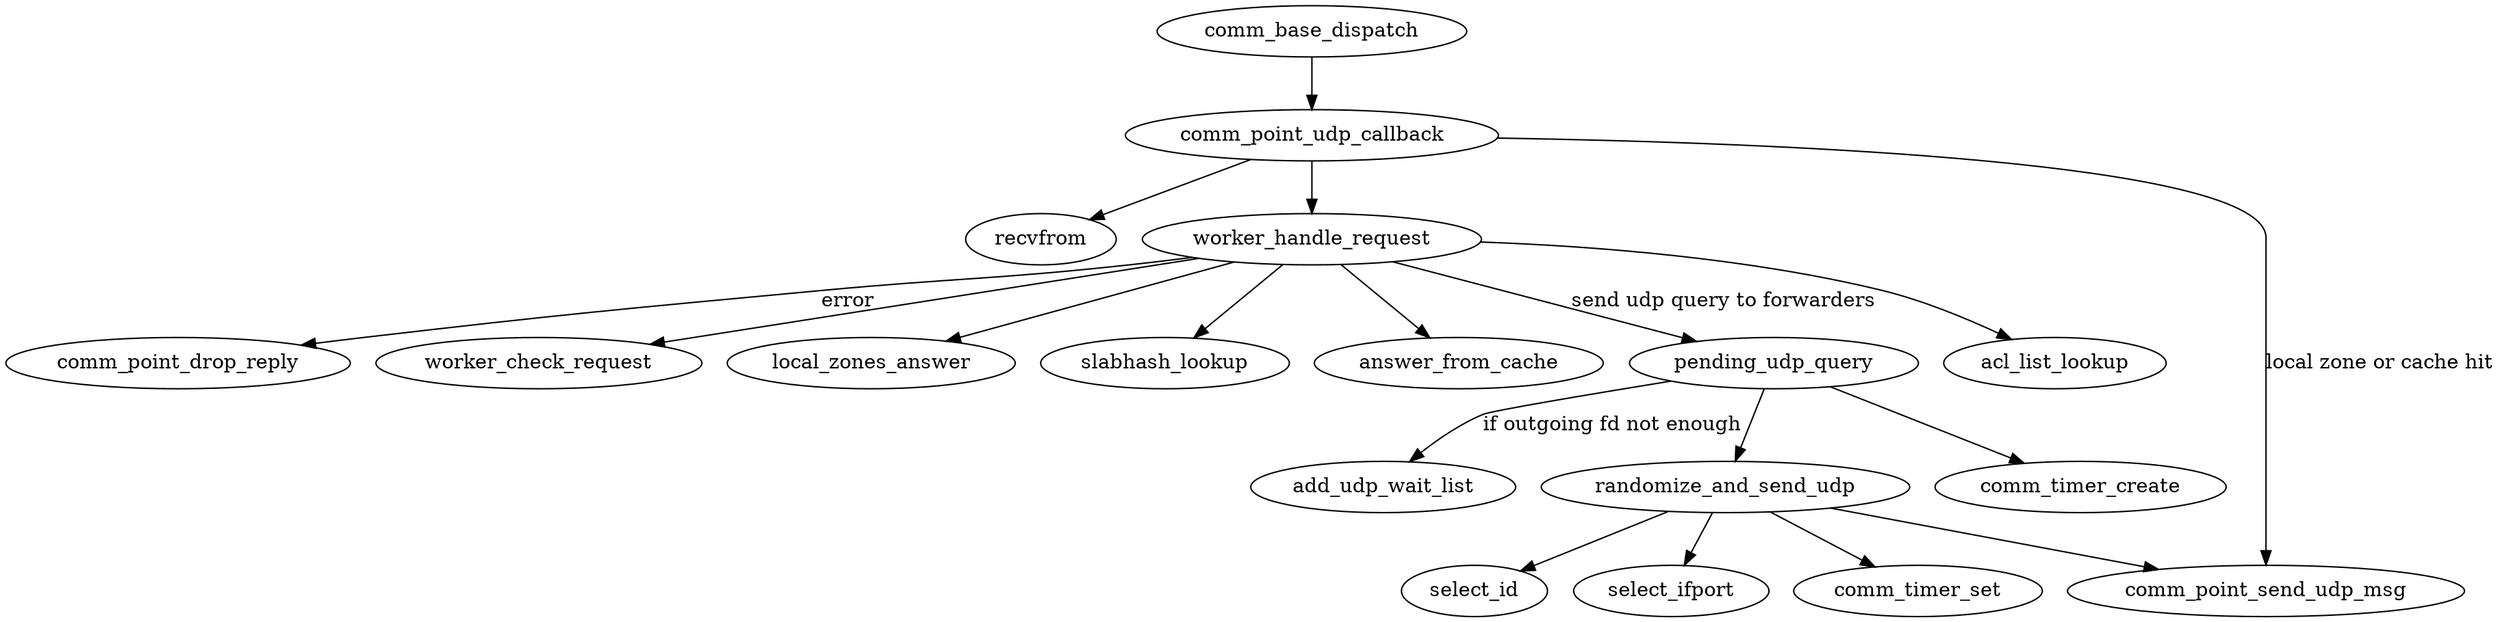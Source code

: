 digraph pic1 {
  comm_base_dispatch -> comm_point_udp_callback
  comm_point_udp_callback -> recvfrom
  comm_point_udp_callback -> worker_handle_request
  worker_handle_request -> acl_list_lookup
  worker_handle_request -> comm_point_drop_reply [label="error"]
  worker_handle_request -> worker_check_request
  worker_handle_request -> local_zones_answer
  worker_handle_request -> slabhash_lookup
  worker_handle_request -> answer_from_cache
  worker_handle_request -> pending_udp_query [label="send udp query to forwarders"]
  comm_point_udp_callback -> comm_point_send_udp_msg [label="local zone or cache hit"];
  pending_udp_query -> comm_timer_create;
  pending_udp_query -> add_udp_wait_list [label="if outgoing fd not enough"]
  pending_udp_query -> randomize_and_send_udp;
  randomize_and_send_udp -> select_id;
  randomize_and_send_udp -> select_ifport;
  randomize_and_send_udp -> comm_point_send_udp_msg;
  randomize_and_send_udp -> comm_timer_set;
} 

